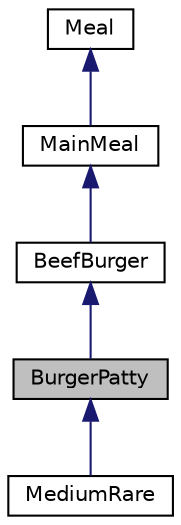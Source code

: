 digraph "BurgerPatty"
{
 // LATEX_PDF_SIZE
  edge [fontname="Helvetica",fontsize="10",labelfontname="Helvetica",labelfontsize="10"];
  node [fontname="Helvetica",fontsize="10",shape=record];
  Node1 [label="BurgerPatty",height=0.2,width=0.4,color="black", fillcolor="grey75", style="filled", fontcolor="black",tooltip=" "];
  Node2 -> Node1 [dir="back",color="midnightblue",fontsize="10",style="solid",fontname="Helvetica"];
  Node2 [label="BeefBurger",height=0.2,width=0.4,color="black", fillcolor="white", style="filled",URL="$classBeefBurger.html",tooltip="The BeefBurger class is a derived class of MainMeal that represents a beef burger."];
  Node3 -> Node2 [dir="back",color="midnightblue",fontsize="10",style="solid",fontname="Helvetica"];
  Node3 [label="MainMeal",height=0.2,width=0.4,color="black", fillcolor="white", style="filled",URL="$classMainMeal.html",tooltip="The MainMeal class is a concrete class that inherits from the Meal class. It provides an implementati..."];
  Node4 -> Node3 [dir="back",color="midnightblue",fontsize="10",style="solid",fontname="Helvetica"];
  Node4 [label="Meal",height=0.2,width=0.4,color="black", fillcolor="white", style="filled",URL="$classMeal.html",tooltip="The Meal class is an abstract base class that defines the interface for creating meals."];
  Node1 -> Node5 [dir="back",color="midnightblue",fontsize="10",style="solid",fontname="Helvetica"];
  Node5 [label="MediumRare",height=0.2,width=0.4,color="black", fillcolor="white", style="filled",URL="$classMediumRare.html",tooltip=" "];
}
